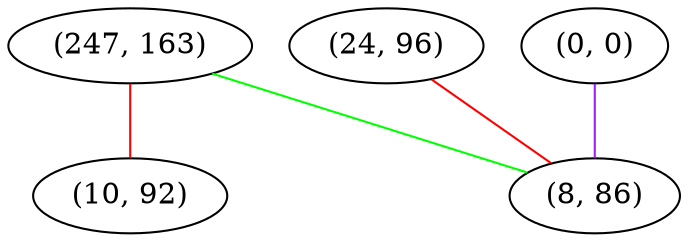 graph "" {
"(247, 163)";
"(24, 96)";
"(10, 92)";
"(0, 0)";
"(8, 86)";
"(247, 163)" -- "(8, 86)"  [color=green, key=0, weight=2];
"(247, 163)" -- "(10, 92)"  [color=red, key=0, weight=1];
"(24, 96)" -- "(8, 86)"  [color=red, key=0, weight=1];
"(0, 0)" -- "(8, 86)"  [color=purple, key=0, weight=4];
}
